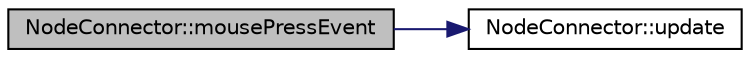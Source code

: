 digraph G
{
  edge [fontname="Helvetica",fontsize="10",labelfontname="Helvetica",labelfontsize="10"];
  node [fontname="Helvetica",fontsize="10",shape=record];
  rankdir="LR";
  Node1 [label="NodeConnector::mousePressEvent",height=0.2,width=0.4,color="black", fillcolor="grey75", style="filled" fontcolor="black"];
  Node1 -> Node2 [color="midnightblue",fontsize="10",style="solid",fontname="Helvetica"];
  Node2 [label="NodeConnector::update",height=0.2,width=0.4,color="black", fillcolor="white", style="filled",URL="$class_node_connector.html#ac90abb5ac29ade7d6e8ace85d9d14d43"];
}
